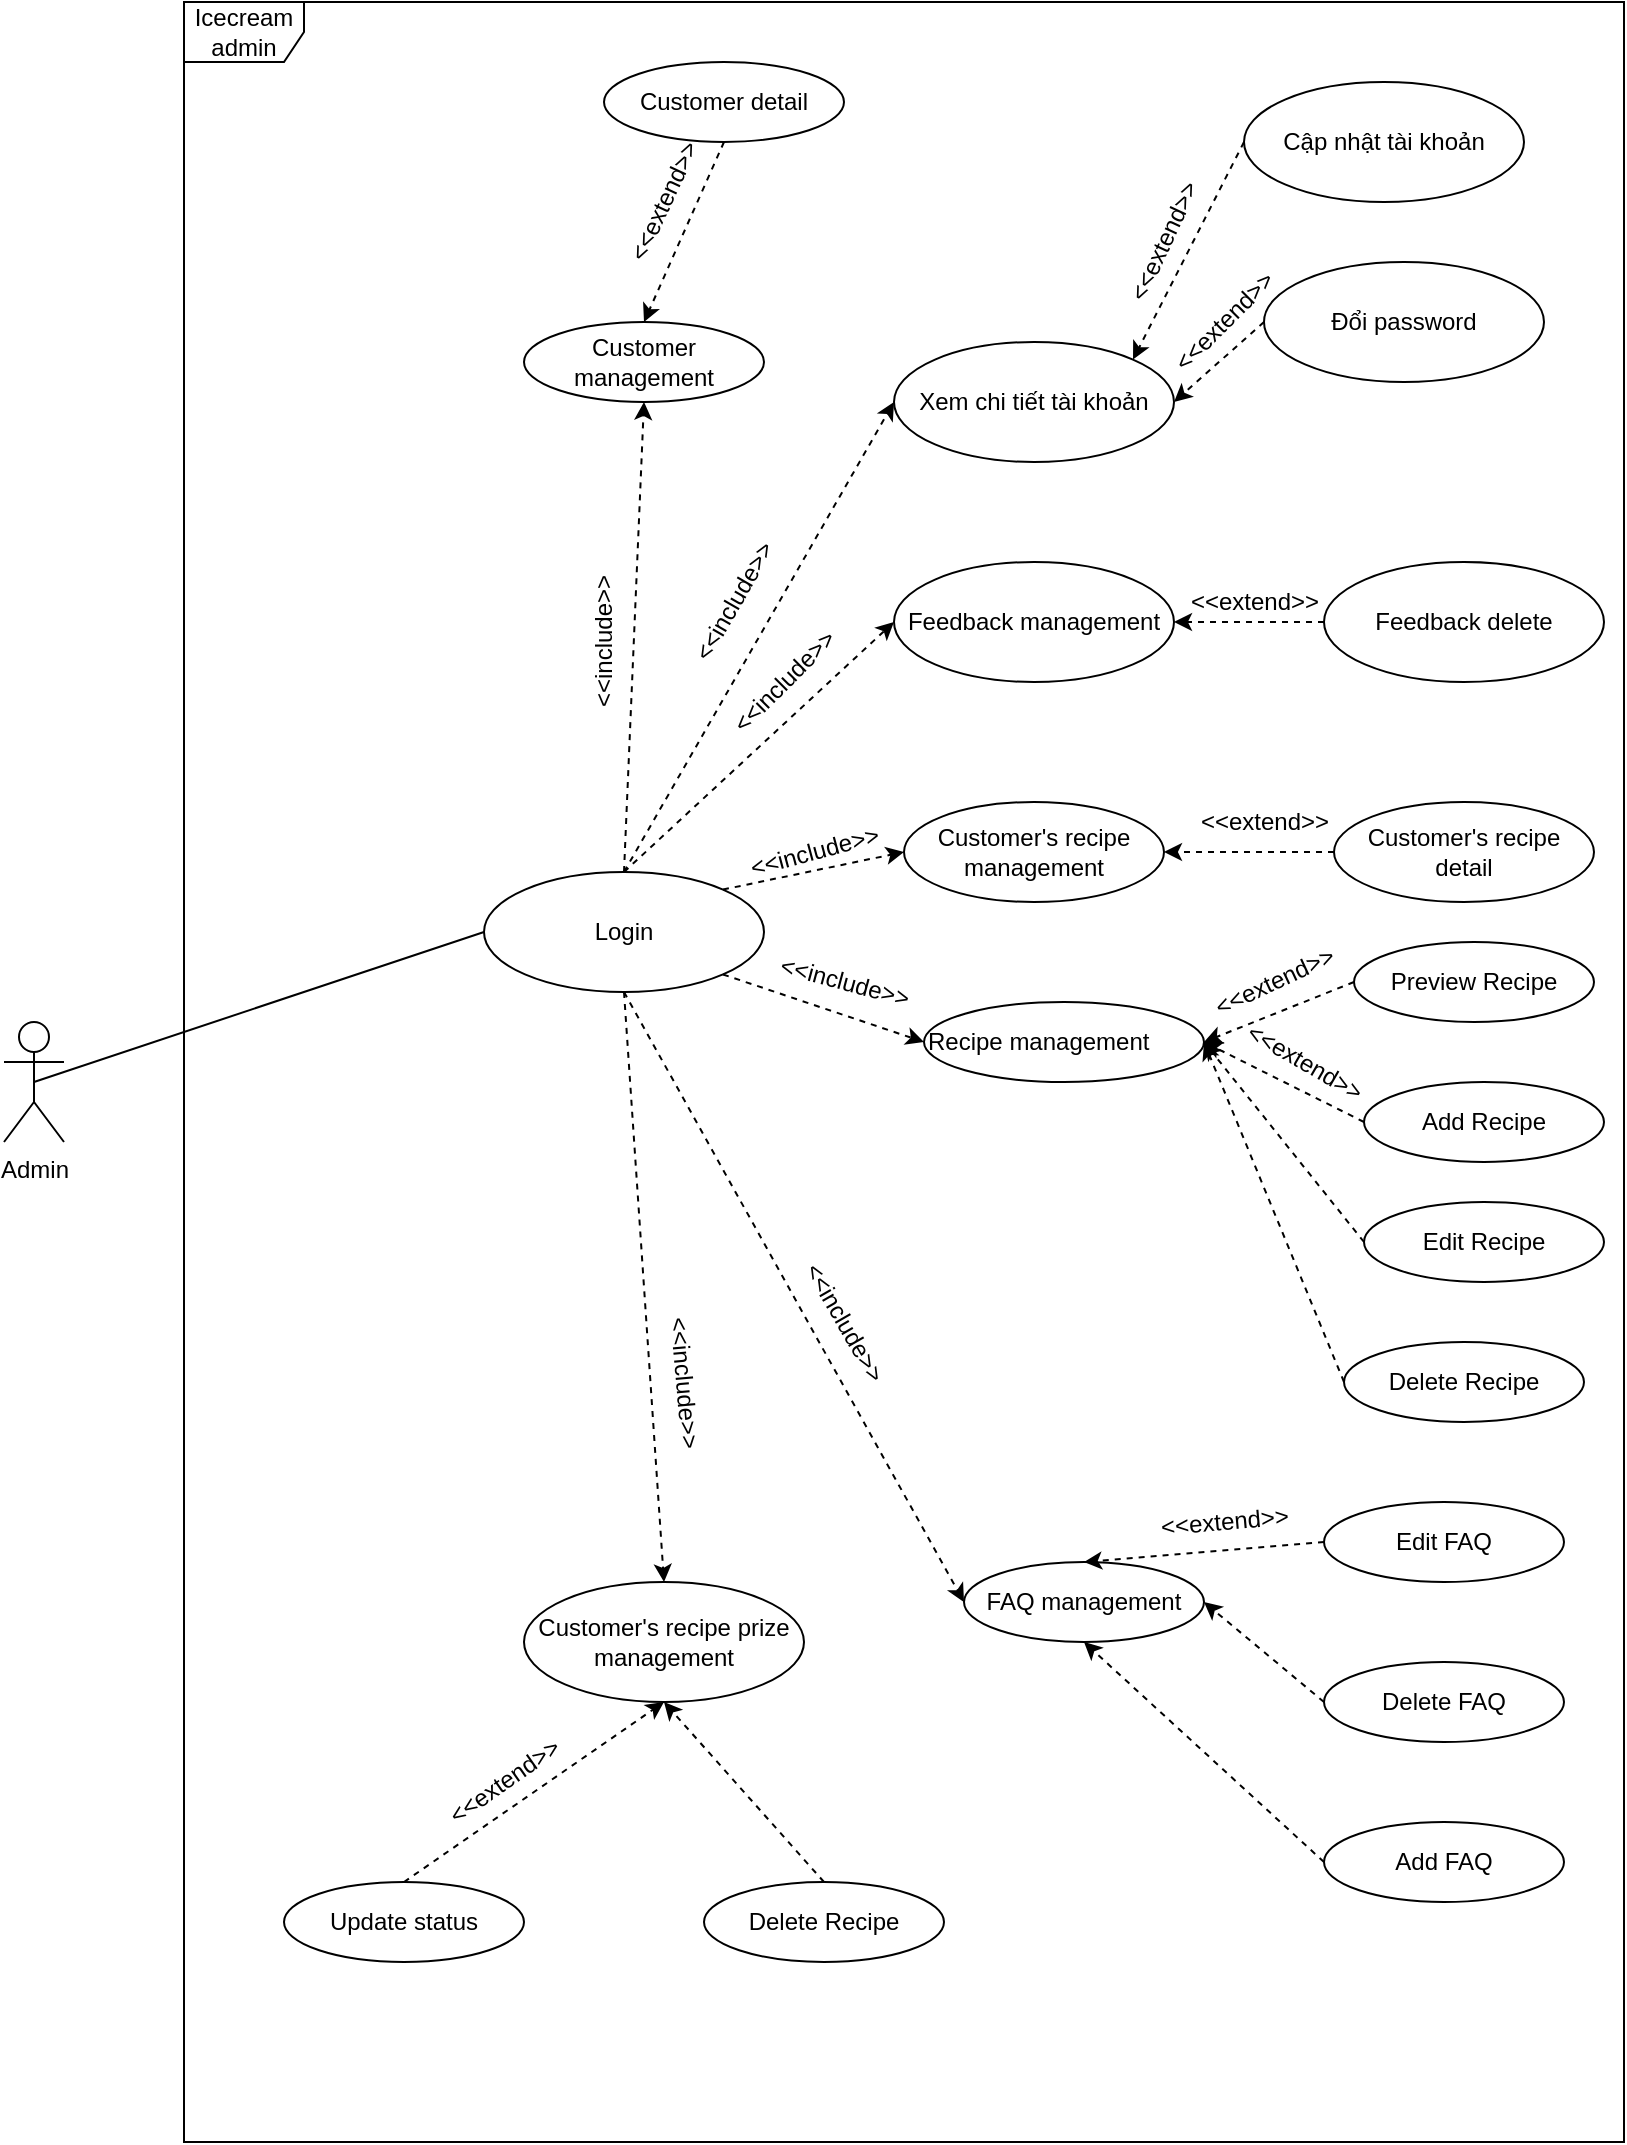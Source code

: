 <mxfile version="13.7.9" type="device"><diagram id="n8R9qzl05N-T2WD6xA0J" name="Page-1"><mxGraphModel dx="1240" dy="1784" grid="1" gridSize="10" guides="1" tooltips="1" connect="1" arrows="1" fold="1" page="1" pageScale="1" pageWidth="850" pageHeight="1100" math="0" shadow="0"><root><mxCell id="0"/><mxCell id="1" parent="0"/><mxCell id="Mgb5q0xnN3SppXfnOw7O-2" value="Admin" style="shape=umlActor;verticalLabelPosition=bottom;verticalAlign=top;html=1;" vertex="1" parent="1"><mxGeometry x="20" y="450" width="30" height="60" as="geometry"/></mxCell><mxCell id="Mgb5q0xnN3SppXfnOw7O-3" value="Icecream admin" style="shape=umlFrame;whiteSpace=wrap;html=1;" vertex="1" parent="1"><mxGeometry x="110" y="-60" width="720" height="1070" as="geometry"/></mxCell><mxCell id="Mgb5q0xnN3SppXfnOw7O-6" value="Customer detail" style="ellipse;whiteSpace=wrap;html=1;" vertex="1" parent="1"><mxGeometry x="320" y="-30" width="120" height="40" as="geometry"/></mxCell><mxCell id="Mgb5q0xnN3SppXfnOw7O-7" value="Customer management" style="ellipse;whiteSpace=wrap;html=1;" vertex="1" parent="1"><mxGeometry x="280" y="100" width="120" height="40" as="geometry"/></mxCell><mxCell id="Mgb5q0xnN3SppXfnOw7O-8" value="Feedback management" style="ellipse;whiteSpace=wrap;html=1;" vertex="1" parent="1"><mxGeometry x="465" y="220" width="140" height="60" as="geometry"/></mxCell><mxCell id="Mgb5q0xnN3SppXfnOw7O-10" value="Feedback delete" style="ellipse;whiteSpace=wrap;html=1;" vertex="1" parent="1"><mxGeometry x="680" y="220" width="140" height="60" as="geometry"/></mxCell><mxCell id="Mgb5q0xnN3SppXfnOw7O-11" value="Login" style="ellipse;whiteSpace=wrap;html=1;" vertex="1" parent="1"><mxGeometry x="260" y="375" width="140" height="60" as="geometry"/></mxCell><mxCell id="Mgb5q0xnN3SppXfnOw7O-12" value="Xem chi tiết tài khoản" style="ellipse;whiteSpace=wrap;html=1;" vertex="1" parent="1"><mxGeometry x="465" y="110" width="140" height="60" as="geometry"/></mxCell><mxCell id="Mgb5q0xnN3SppXfnOw7O-13" value="Đổi password" style="ellipse;whiteSpace=wrap;html=1;" vertex="1" parent="1"><mxGeometry x="650" y="70" width="140" height="60" as="geometry"/></mxCell><mxCell id="Mgb5q0xnN3SppXfnOw7O-17" value="" style="endArrow=classic;html=1;entryX=1;entryY=0.5;entryDx=0;entryDy=0;exitX=0;exitY=0.5;exitDx=0;exitDy=0;dashed=1;" edge="1" parent="1" source="Mgb5q0xnN3SppXfnOw7O-13" target="Mgb5q0xnN3SppXfnOw7O-12"><mxGeometry width="50" height="50" relative="1" as="geometry"><mxPoint x="380" y="770" as="sourcePoint"/><mxPoint x="430" y="720" as="targetPoint"/></mxGeometry></mxCell><mxCell id="Mgb5q0xnN3SppXfnOw7O-18" value="Cập nhật tài khoản" style="ellipse;whiteSpace=wrap;html=1;" vertex="1" parent="1"><mxGeometry x="640" y="-20" width="140" height="60" as="geometry"/></mxCell><mxCell id="Mgb5q0xnN3SppXfnOw7O-20" value="" style="endArrow=classic;html=1;entryX=1;entryY=0;entryDx=0;entryDy=0;exitX=0;exitY=0.5;exitDx=0;exitDy=0;dashed=1;" edge="1" parent="1" source="Mgb5q0xnN3SppXfnOw7O-18" target="Mgb5q0xnN3SppXfnOw7O-12"><mxGeometry width="50" height="50" relative="1" as="geometry"><mxPoint x="530" y="780" as="sourcePoint"/><mxPoint x="565.503" y="691.213" as="targetPoint"/></mxGeometry></mxCell><mxCell id="Mgb5q0xnN3SppXfnOw7O-36" value="" style="endArrow=none;html=1;exitX=0.5;exitY=0.5;exitDx=0;exitDy=0;exitPerimeter=0;entryX=0;entryY=0.5;entryDx=0;entryDy=0;" edge="1" parent="1" source="Mgb5q0xnN3SppXfnOw7O-2" target="Mgb5q0xnN3SppXfnOw7O-11"><mxGeometry width="50" height="50" relative="1" as="geometry"><mxPoint x="85" y="390" as="sourcePoint"/><mxPoint x="270" y="440" as="targetPoint"/></mxGeometry></mxCell><mxCell id="Mgb5q0xnN3SppXfnOw7O-49" value="" style="endArrow=classic;html=1;exitX=0.5;exitY=0;exitDx=0;exitDy=0;entryX=0;entryY=0.5;entryDx=0;entryDy=0;dashed=1;" edge="1" parent="1" source="Mgb5q0xnN3SppXfnOw7O-11" target="Mgb5q0xnN3SppXfnOw7O-12"><mxGeometry width="50" height="50" relative="1" as="geometry"><mxPoint x="480" y="320" as="sourcePoint"/><mxPoint x="530" y="270" as="targetPoint"/></mxGeometry></mxCell><mxCell id="Mgb5q0xnN3SppXfnOw7O-50" value="Customer's recipe detail" style="ellipse;whiteSpace=wrap;html=1;" vertex="1" parent="1"><mxGeometry x="685" y="340" width="130" height="50" as="geometry"/></mxCell><mxCell id="Mgb5q0xnN3SppXfnOw7O-51" value="Customer's recipe management" style="ellipse;whiteSpace=wrap;html=1;" vertex="1" parent="1"><mxGeometry x="470" y="340" width="130" height="50" as="geometry"/></mxCell><mxCell id="Mgb5q0xnN3SppXfnOw7O-52" value="&lt;div align=&quot;left&quot;&gt;Recipe management&lt;/div&gt;" style="ellipse;whiteSpace=wrap;html=1;align=left;" vertex="1" parent="1"><mxGeometry x="480" y="440" width="140" height="40" as="geometry"/></mxCell><mxCell id="Mgb5q0xnN3SppXfnOw7O-53" value="Add Recipe" style="ellipse;whiteSpace=wrap;html=1;" vertex="1" parent="1"><mxGeometry x="700" y="480" width="120" height="40" as="geometry"/></mxCell><mxCell id="Mgb5q0xnN3SppXfnOw7O-54" value="Edit Recipe" style="ellipse;whiteSpace=wrap;html=1;" vertex="1" parent="1"><mxGeometry x="700" y="540" width="120" height="40" as="geometry"/></mxCell><mxCell id="Mgb5q0xnN3SppXfnOw7O-55" value="Delete Recipe" style="ellipse;whiteSpace=wrap;html=1;" vertex="1" parent="1"><mxGeometry x="690" y="610" width="120" height="40" as="geometry"/></mxCell><mxCell id="Mgb5q0xnN3SppXfnOw7O-56" value="Preview Recipe" style="ellipse;whiteSpace=wrap;html=1;" vertex="1" parent="1"><mxGeometry x="695" y="410" width="120" height="40" as="geometry"/></mxCell><mxCell id="Mgb5q0xnN3SppXfnOw7O-57" value="FAQ management" style="ellipse;whiteSpace=wrap;html=1;" vertex="1" parent="1"><mxGeometry x="500" y="720" width="120" height="40" as="geometry"/></mxCell><mxCell id="Mgb5q0xnN3SppXfnOw7O-58" value="Add FAQ" style="ellipse;whiteSpace=wrap;html=1;" vertex="1" parent="1"><mxGeometry x="680" y="850" width="120" height="40" as="geometry"/></mxCell><mxCell id="Mgb5q0xnN3SppXfnOw7O-59" value="Edit FAQ" style="ellipse;whiteSpace=wrap;html=1;" vertex="1" parent="1"><mxGeometry x="680" y="690" width="120" height="40" as="geometry"/></mxCell><mxCell id="Mgb5q0xnN3SppXfnOw7O-60" value="Delete FAQ" style="ellipse;whiteSpace=wrap;html=1;" vertex="1" parent="1"><mxGeometry x="680" y="770" width="120" height="40" as="geometry"/></mxCell><mxCell id="Mgb5q0xnN3SppXfnOw7O-62" value="Customer's recipe prize management" style="ellipse;whiteSpace=wrap;html=1;" vertex="1" parent="1"><mxGeometry x="280" y="730" width="140" height="60" as="geometry"/></mxCell><mxCell id="Mgb5q0xnN3SppXfnOw7O-64" value="Update status" style="ellipse;whiteSpace=wrap;html=1;" vertex="1" parent="1"><mxGeometry x="160" y="880" width="120" height="40" as="geometry"/></mxCell><mxCell id="Mgb5q0xnN3SppXfnOw7O-65" value="Delete Recipe" style="ellipse;whiteSpace=wrap;html=1;" vertex="1" parent="1"><mxGeometry x="370" y="880" width="120" height="40" as="geometry"/></mxCell><mxCell id="Mgb5q0xnN3SppXfnOw7O-69" value="" style="endArrow=classic;html=1;entryX=1;entryY=0.5;entryDx=0;entryDy=0;exitX=0;exitY=0.5;exitDx=0;exitDy=0;dashed=1;" edge="1" parent="1" source="Mgb5q0xnN3SppXfnOw7O-10" target="Mgb5q0xnN3SppXfnOw7O-8"><mxGeometry width="50" height="50" relative="1" as="geometry"><mxPoint x="640.0" y="10" as="sourcePoint"/><mxPoint x="584.497" y="118.787" as="targetPoint"/></mxGeometry></mxCell><mxCell id="Mgb5q0xnN3SppXfnOw7O-70" value="" style="endArrow=classic;html=1;entryX=1;entryY=0.5;entryDx=0;entryDy=0;exitX=0;exitY=0.5;exitDx=0;exitDy=0;dashed=1;" edge="1" parent="1" source="Mgb5q0xnN3SppXfnOw7O-50" target="Mgb5q0xnN3SppXfnOw7O-51"><mxGeometry width="50" height="50" relative="1" as="geometry"><mxPoint x="650.0" y="100" as="sourcePoint"/><mxPoint x="605.0" y="140" as="targetPoint"/></mxGeometry></mxCell><mxCell id="Mgb5q0xnN3SppXfnOw7O-71" value="" style="endArrow=classic;html=1;entryX=1;entryY=0.5;entryDx=0;entryDy=0;exitX=0;exitY=0.5;exitDx=0;exitDy=0;dashed=1;" edge="1" parent="1" source="Mgb5q0xnN3SppXfnOw7O-56" target="Mgb5q0xnN3SppXfnOw7O-52"><mxGeometry width="50" height="50" relative="1" as="geometry"><mxPoint x="685.0" y="365" as="sourcePoint"/><mxPoint x="600.0" y="365" as="targetPoint"/></mxGeometry></mxCell><mxCell id="Mgb5q0xnN3SppXfnOw7O-72" value="" style="endArrow=classic;html=1;entryX=1;entryY=0.5;entryDx=0;entryDy=0;exitX=0;exitY=0.5;exitDx=0;exitDy=0;dashed=1;" edge="1" parent="1" source="Mgb5q0xnN3SppXfnOw7O-53"><mxGeometry width="50" height="50" relative="1" as="geometry"><mxPoint x="695.0" y="430" as="sourcePoint"/><mxPoint x="620.0" y="460" as="targetPoint"/></mxGeometry></mxCell><mxCell id="Mgb5q0xnN3SppXfnOw7O-73" value="" style="endArrow=classic;html=1;entryX=1;entryY=0.5;entryDx=0;entryDy=0;exitX=0;exitY=0.5;exitDx=0;exitDy=0;dashed=1;" edge="1" parent="1" source="Mgb5q0xnN3SppXfnOw7O-54"><mxGeometry width="50" height="50" relative="1" as="geometry"><mxPoint x="700.0" y="500" as="sourcePoint"/><mxPoint x="620.0" y="460" as="targetPoint"/></mxGeometry></mxCell><mxCell id="Mgb5q0xnN3SppXfnOw7O-74" value="" style="endArrow=classic;html=1;entryX=1;entryY=0.5;entryDx=0;entryDy=0;dashed=1;exitX=0;exitY=0.5;exitDx=0;exitDy=0;" edge="1" parent="1" source="Mgb5q0xnN3SppXfnOw7O-55"><mxGeometry width="50" height="50" relative="1" as="geometry"><mxPoint x="700.0" y="560" as="sourcePoint"/><mxPoint x="620.0" y="460" as="targetPoint"/></mxGeometry></mxCell><mxCell id="Mgb5q0xnN3SppXfnOw7O-75" value="" style="endArrow=classic;html=1;entryX=0.5;entryY=0;entryDx=0;entryDy=0;dashed=1;exitX=0;exitY=0.5;exitDx=0;exitDy=0;" edge="1" parent="1" source="Mgb5q0xnN3SppXfnOw7O-59" target="Mgb5q0xnN3SppXfnOw7O-57"><mxGeometry width="50" height="50" relative="1" as="geometry"><mxPoint x="690.0" y="630" as="sourcePoint"/><mxPoint x="620.0" y="460" as="targetPoint"/></mxGeometry></mxCell><mxCell id="Mgb5q0xnN3SppXfnOw7O-76" value="" style="endArrow=classic;html=1;entryX=1;entryY=0.5;entryDx=0;entryDy=0;dashed=1;exitX=0;exitY=0.5;exitDx=0;exitDy=0;" edge="1" parent="1" source="Mgb5q0xnN3SppXfnOw7O-60" target="Mgb5q0xnN3SppXfnOw7O-57"><mxGeometry width="50" height="50" relative="1" as="geometry"><mxPoint x="680.0" y="710" as="sourcePoint"/><mxPoint x="560.0" y="720" as="targetPoint"/></mxGeometry></mxCell><mxCell id="Mgb5q0xnN3SppXfnOw7O-77" value="" style="endArrow=classic;html=1;entryX=0.5;entryY=1;entryDx=0;entryDy=0;dashed=1;exitX=0;exitY=0.5;exitDx=0;exitDy=0;" edge="1" parent="1" source="Mgb5q0xnN3SppXfnOw7O-58" target="Mgb5q0xnN3SppXfnOw7O-57"><mxGeometry width="50" height="50" relative="1" as="geometry"><mxPoint x="680.0" y="790" as="sourcePoint"/><mxPoint x="620.0" y="740" as="targetPoint"/></mxGeometry></mxCell><mxCell id="Mgb5q0xnN3SppXfnOw7O-78" value="" style="endArrow=classic;html=1;exitX=0.5;exitY=0;exitDx=0;exitDy=0;entryX=0;entryY=0.5;entryDx=0;entryDy=0;dashed=1;" edge="1" parent="1" target="Mgb5q0xnN3SppXfnOw7O-8"><mxGeometry width="50" height="50" relative="1" as="geometry"><mxPoint x="330" y="375" as="sourcePoint"/><mxPoint x="465" y="140" as="targetPoint"/></mxGeometry></mxCell><mxCell id="Mgb5q0xnN3SppXfnOw7O-79" value="" style="endArrow=classic;html=1;exitX=1;exitY=0;exitDx=0;exitDy=0;entryX=0;entryY=0.5;entryDx=0;entryDy=0;dashed=1;" edge="1" parent="1" source="Mgb5q0xnN3SppXfnOw7O-11" target="Mgb5q0xnN3SppXfnOw7O-51"><mxGeometry width="50" height="50" relative="1" as="geometry"><mxPoint x="330" y="375" as="sourcePoint"/><mxPoint x="465" y="250" as="targetPoint"/></mxGeometry></mxCell><mxCell id="Mgb5q0xnN3SppXfnOw7O-80" value="" style="endArrow=classic;html=1;entryX=0;entryY=0.5;entryDx=0;entryDy=0;exitX=1;exitY=1;exitDx=0;exitDy=0;dashed=1;" edge="1" parent="1" source="Mgb5q0xnN3SppXfnOw7O-11" target="Mgb5q0xnN3SppXfnOw7O-52"><mxGeometry width="50" height="50" relative="1" as="geometry"><mxPoint x="390" y="410" as="sourcePoint"/><mxPoint x="470" y="365" as="targetPoint"/></mxGeometry></mxCell><mxCell id="Mgb5q0xnN3SppXfnOw7O-81" value="" style="endArrow=classic;html=1;exitX=0.5;exitY=1;exitDx=0;exitDy=0;entryX=0;entryY=0.5;entryDx=0;entryDy=0;dashed=1;" edge="1" parent="1" source="Mgb5q0xnN3SppXfnOw7O-11" target="Mgb5q0xnN3SppXfnOw7O-57"><mxGeometry width="50" height="50" relative="1" as="geometry"><mxPoint x="330" y="375" as="sourcePoint"/><mxPoint x="500" y="460" as="targetPoint"/></mxGeometry></mxCell><mxCell id="Mgb5q0xnN3SppXfnOw7O-82" value="" style="endArrow=classic;html=1;entryX=0.5;entryY=0;entryDx=0;entryDy=0;exitX=0.5;exitY=1;exitDx=0;exitDy=0;dashed=1;" edge="1" parent="1" source="Mgb5q0xnN3SppXfnOw7O-6" target="Mgb5q0xnN3SppXfnOw7O-7"><mxGeometry width="50" height="50" relative="1" as="geometry"><mxPoint x="640.0" y="10" as="sourcePoint"/><mxPoint x="584.497" y="118.787" as="targetPoint"/></mxGeometry></mxCell><mxCell id="Mgb5q0xnN3SppXfnOw7O-83" value="" style="endArrow=classic;html=1;exitX=0.5;exitY=0;exitDx=0;exitDy=0;entryX=0.5;entryY=1;entryDx=0;entryDy=0;dashed=1;" edge="1" parent="1" target="Mgb5q0xnN3SppXfnOw7O-7"><mxGeometry width="50" height="50" relative="1" as="geometry"><mxPoint x="330" y="375" as="sourcePoint"/><mxPoint x="465" y="140" as="targetPoint"/></mxGeometry></mxCell><mxCell id="Mgb5q0xnN3SppXfnOw7O-85" value="&amp;lt;&amp;lt;include&amp;gt;&amp;gt;" style="text;html=1;align=center;verticalAlign=middle;resizable=0;points=[];autosize=1;rotation=-90;" vertex="1" parent="1"><mxGeometry x="280" y="250" width="80" height="20" as="geometry"/></mxCell><mxCell id="Mgb5q0xnN3SppXfnOw7O-86" value="&amp;lt;&amp;lt;include&amp;gt;&amp;gt;" style="text;html=1;align=center;verticalAlign=middle;resizable=0;points=[];autosize=1;rotation=-60;" vertex="1" parent="1"><mxGeometry x="345" y="230" width="80" height="20" as="geometry"/></mxCell><mxCell id="Mgb5q0xnN3SppXfnOw7O-87" value="&amp;lt;&amp;lt;include&amp;gt;&amp;gt;" style="text;html=1;align=center;verticalAlign=middle;resizable=0;points=[];autosize=1;rotation=-45;" vertex="1" parent="1"><mxGeometry x="370" y="270" width="80" height="20" as="geometry"/></mxCell><mxCell id="Mgb5q0xnN3SppXfnOw7O-88" value="&amp;lt;&amp;lt;include&amp;gt;&amp;gt;" style="text;html=1;align=center;verticalAlign=middle;resizable=0;points=[];autosize=1;rotation=-15;" vertex="1" parent="1"><mxGeometry x="385" y="355" width="80" height="20" as="geometry"/></mxCell><mxCell id="Mgb5q0xnN3SppXfnOw7O-89" value="&amp;lt;&amp;lt;include&amp;gt;&amp;gt;" style="text;html=1;align=center;verticalAlign=middle;resizable=0;points=[];autosize=1;rotation=15;" vertex="1" parent="1"><mxGeometry x="400" y="420" width="80" height="20" as="geometry"/></mxCell><mxCell id="Mgb5q0xnN3SppXfnOw7O-90" value="&amp;lt;&amp;lt;include&amp;gt;&amp;gt;" style="text;html=1;align=center;verticalAlign=middle;resizable=0;points=[];autosize=1;rotation=60;" vertex="1" parent="1"><mxGeometry x="400" y="590" width="80" height="20" as="geometry"/></mxCell><mxCell id="Mgb5q0xnN3SppXfnOw7O-91" value="&amp;lt;&amp;lt;extend&amp;gt;&amp;gt;" style="text;html=1;align=center;verticalAlign=middle;resizable=0;points=[];autosize=1;rotation=-65;" vertex="1" parent="1"><mxGeometry x="310" y="30" width="80" height="20" as="geometry"/></mxCell><mxCell id="Mgb5q0xnN3SppXfnOw7O-92" value="&amp;lt;&amp;lt;extend&amp;gt;&amp;gt;" style="text;html=1;align=center;verticalAlign=middle;resizable=0;points=[];autosize=1;rotation=-65;" vertex="1" parent="1"><mxGeometry x="560" y="50" width="80" height="20" as="geometry"/></mxCell><mxCell id="Mgb5q0xnN3SppXfnOw7O-93" value="&amp;lt;&amp;lt;extend&amp;gt;&amp;gt;" style="text;html=1;align=center;verticalAlign=middle;resizable=0;points=[];autosize=1;rotation=-45;" vertex="1" parent="1"><mxGeometry x="590" y="90" width="80" height="20" as="geometry"/></mxCell><mxCell id="Mgb5q0xnN3SppXfnOw7O-94" value="&amp;lt;&amp;lt;extend&amp;gt;&amp;gt;" style="text;html=1;align=center;verticalAlign=middle;resizable=0;points=[];autosize=1;rotation=0;" vertex="1" parent="1"><mxGeometry x="605" y="230" width="80" height="20" as="geometry"/></mxCell><mxCell id="Mgb5q0xnN3SppXfnOw7O-95" value="&amp;lt;&amp;lt;extend&amp;gt;&amp;gt;" style="text;html=1;align=center;verticalAlign=middle;resizable=0;points=[];autosize=1;rotation=0;" vertex="1" parent="1"><mxGeometry x="610" y="340" width="80" height="20" as="geometry"/></mxCell><mxCell id="Mgb5q0xnN3SppXfnOw7O-96" value="&amp;lt;&amp;lt;extend&amp;gt;&amp;gt;" style="text;html=1;align=center;verticalAlign=middle;resizable=0;points=[];autosize=1;rotation=-25;" vertex="1" parent="1"><mxGeometry x="615" y="420" width="80" height="20" as="geometry"/></mxCell><mxCell id="Mgb5q0xnN3SppXfnOw7O-97" value="&amp;lt;&amp;lt;extend&amp;gt;&amp;gt;" style="text;html=1;align=center;verticalAlign=middle;resizable=0;points=[];autosize=1;rotation=30;" vertex="1" parent="1"><mxGeometry x="630" y="460" width="80" height="20" as="geometry"/></mxCell><mxCell id="Mgb5q0xnN3SppXfnOw7O-98" value="&amp;lt;&amp;lt;extend&amp;gt;&amp;gt;" style="text;html=1;align=center;verticalAlign=middle;resizable=0;points=[];autosize=1;rotation=-5;" vertex="1" parent="1"><mxGeometry x="590" y="690" width="80" height="20" as="geometry"/></mxCell><mxCell id="Mgb5q0xnN3SppXfnOw7O-99" value="" style="endArrow=classic;html=1;entryX=0.5;entryY=1;entryDx=0;entryDy=0;dashed=1;exitX=0.5;exitY=0;exitDx=0;exitDy=0;" edge="1" parent="1" source="Mgb5q0xnN3SppXfnOw7O-64" target="Mgb5q0xnN3SppXfnOw7O-62"><mxGeometry width="50" height="50" relative="1" as="geometry"><mxPoint x="680.0" y="870" as="sourcePoint"/><mxPoint x="560" y="760.0" as="targetPoint"/></mxGeometry></mxCell><mxCell id="Mgb5q0xnN3SppXfnOw7O-100" value="" style="endArrow=classic;html=1;entryX=0.5;entryY=1;entryDx=0;entryDy=0;dashed=1;exitX=0.5;exitY=0;exitDx=0;exitDy=0;" edge="1" parent="1" source="Mgb5q0xnN3SppXfnOw7O-65"><mxGeometry width="50" height="50" relative="1" as="geometry"><mxPoint x="220" y="880" as="sourcePoint"/><mxPoint x="350" y="790.0" as="targetPoint"/></mxGeometry></mxCell><mxCell id="Mgb5q0xnN3SppXfnOw7O-101" value="" style="endArrow=classic;html=1;exitX=0.5;exitY=1;exitDx=0;exitDy=0;entryX=0.5;entryY=0;entryDx=0;entryDy=0;dashed=1;" edge="1" parent="1" target="Mgb5q0xnN3SppXfnOw7O-62"><mxGeometry width="50" height="50" relative="1" as="geometry"><mxPoint x="330" y="435" as="sourcePoint"/><mxPoint x="500.0" y="740" as="targetPoint"/></mxGeometry></mxCell><mxCell id="Mgb5q0xnN3SppXfnOw7O-102" value="&amp;lt;&amp;lt;include&amp;gt;&amp;gt;" style="text;html=1;align=center;verticalAlign=middle;resizable=0;points=[];autosize=1;rotation=85;" vertex="1" parent="1"><mxGeometry x="320" y="620" width="80" height="20" as="geometry"/></mxCell><mxCell id="Mgb5q0xnN3SppXfnOw7O-103" value="&amp;lt;&amp;lt;extend&amp;gt;&amp;gt;" style="text;html=1;align=center;verticalAlign=middle;resizable=0;points=[];autosize=1;rotation=-35;" vertex="1" parent="1"><mxGeometry x="230" y="820" width="80" height="20" as="geometry"/></mxCell></root></mxGraphModel></diagram></mxfile>